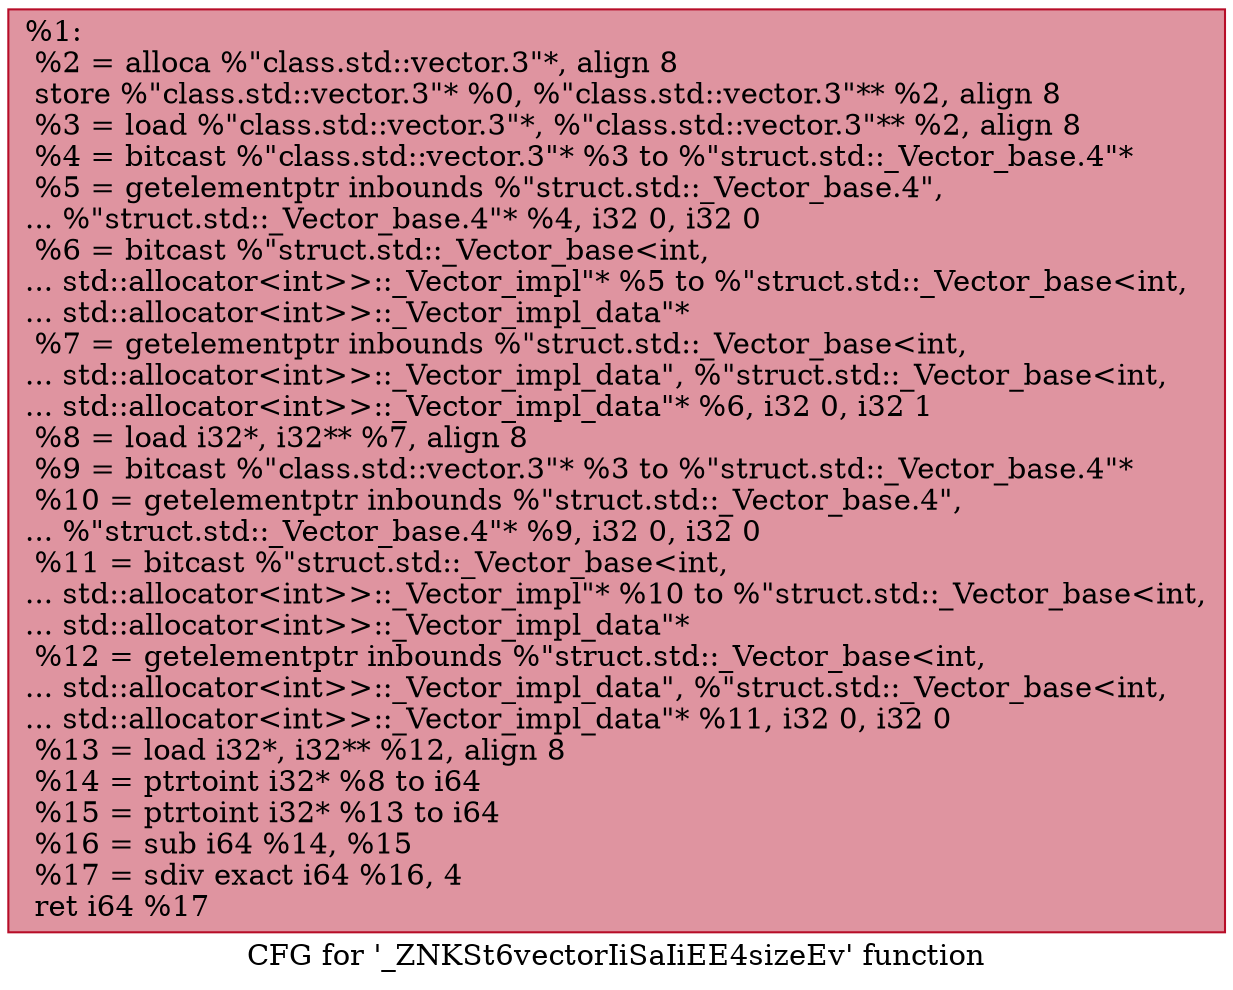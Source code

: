 digraph "CFG for '_ZNKSt6vectorIiSaIiEE4sizeEv' function" {
	label="CFG for '_ZNKSt6vectorIiSaIiEE4sizeEv' function";

	Node0x562db9f54ba0 [shape=record,color="#b70d28ff", style=filled, fillcolor="#b70d2870",label="{%1:\l  %2 = alloca %\"class.std::vector.3\"*, align 8\l  store %\"class.std::vector.3\"* %0, %\"class.std::vector.3\"** %2, align 8\l  %3 = load %\"class.std::vector.3\"*, %\"class.std::vector.3\"** %2, align 8\l  %4 = bitcast %\"class.std::vector.3\"* %3 to %\"struct.std::_Vector_base.4\"*\l  %5 = getelementptr inbounds %\"struct.std::_Vector_base.4\",\l... %\"struct.std::_Vector_base.4\"* %4, i32 0, i32 0\l  %6 = bitcast %\"struct.std::_Vector_base\<int,\l... std::allocator\<int\>\>::_Vector_impl\"* %5 to %\"struct.std::_Vector_base\<int,\l... std::allocator\<int\>\>::_Vector_impl_data\"*\l  %7 = getelementptr inbounds %\"struct.std::_Vector_base\<int,\l... std::allocator\<int\>\>::_Vector_impl_data\", %\"struct.std::_Vector_base\<int,\l... std::allocator\<int\>\>::_Vector_impl_data\"* %6, i32 0, i32 1\l  %8 = load i32*, i32** %7, align 8\l  %9 = bitcast %\"class.std::vector.3\"* %3 to %\"struct.std::_Vector_base.4\"*\l  %10 = getelementptr inbounds %\"struct.std::_Vector_base.4\",\l... %\"struct.std::_Vector_base.4\"* %9, i32 0, i32 0\l  %11 = bitcast %\"struct.std::_Vector_base\<int,\l... std::allocator\<int\>\>::_Vector_impl\"* %10 to %\"struct.std::_Vector_base\<int,\l... std::allocator\<int\>\>::_Vector_impl_data\"*\l  %12 = getelementptr inbounds %\"struct.std::_Vector_base\<int,\l... std::allocator\<int\>\>::_Vector_impl_data\", %\"struct.std::_Vector_base\<int,\l... std::allocator\<int\>\>::_Vector_impl_data\"* %11, i32 0, i32 0\l  %13 = load i32*, i32** %12, align 8\l  %14 = ptrtoint i32* %8 to i64\l  %15 = ptrtoint i32* %13 to i64\l  %16 = sub i64 %14, %15\l  %17 = sdiv exact i64 %16, 4\l  ret i64 %17\l}"];
}

